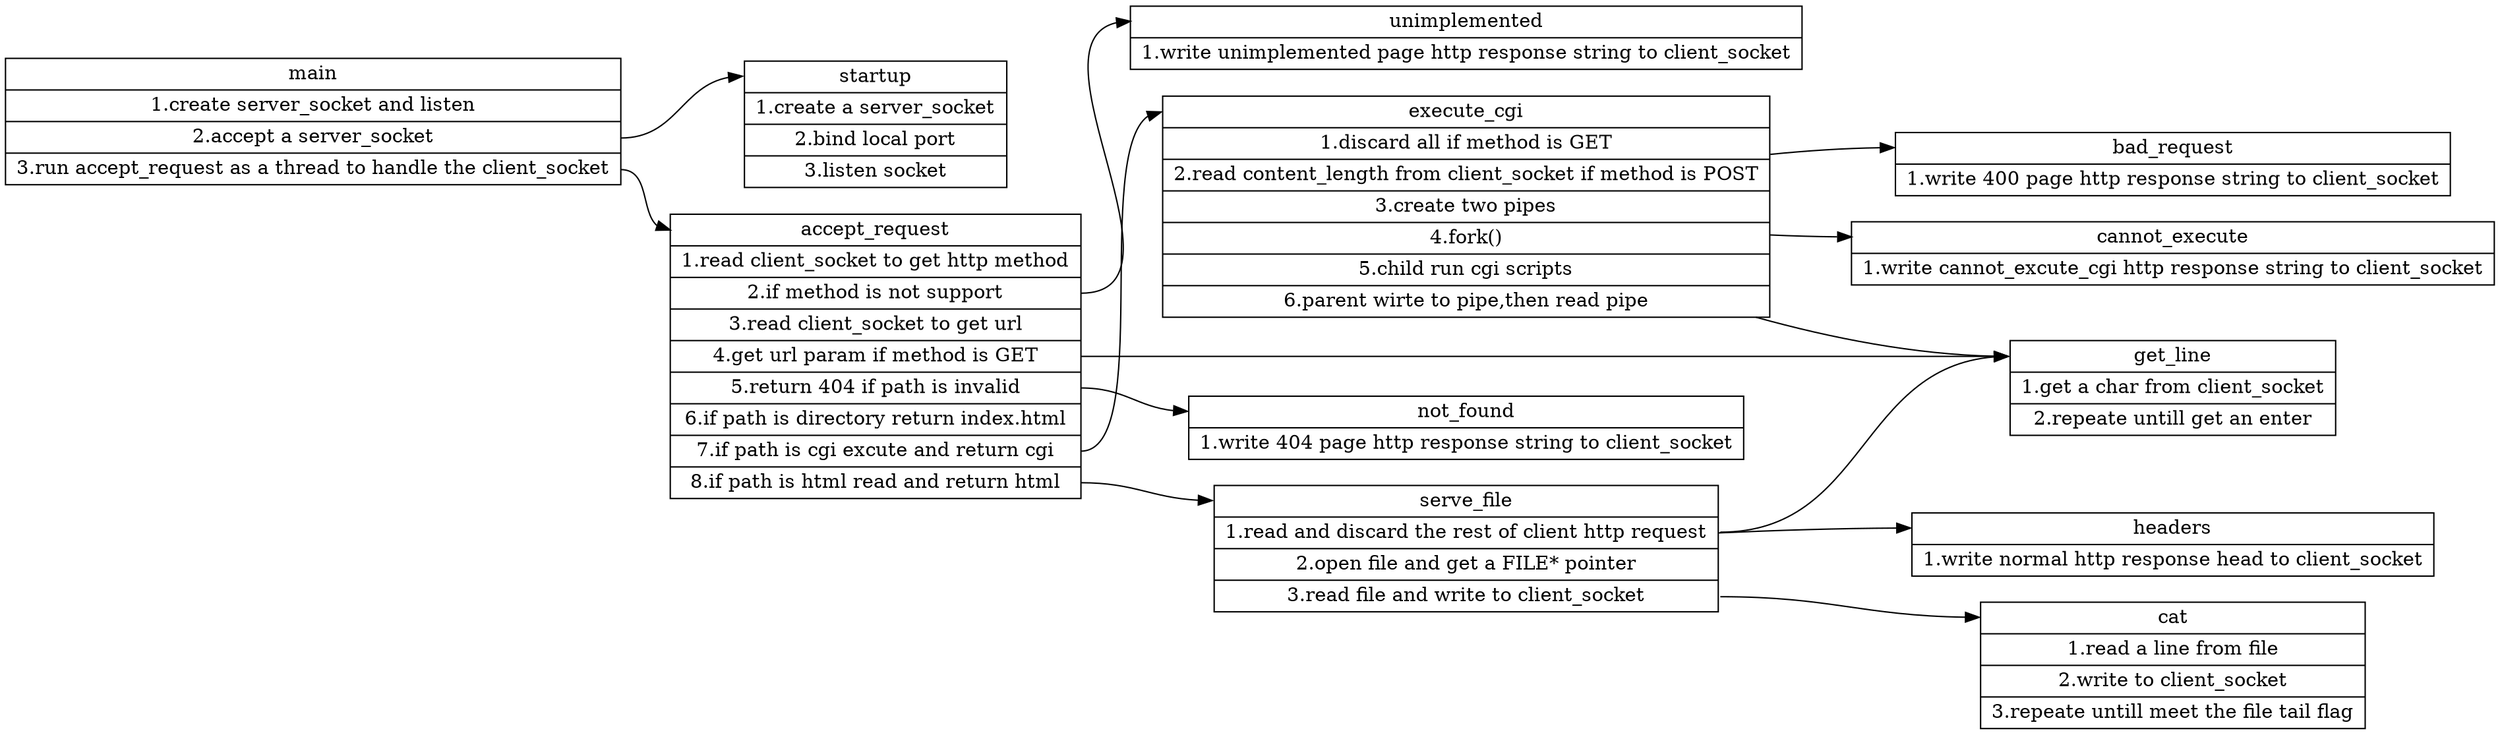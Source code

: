 digraph tinyhttpd{
rankdir=LR;
node [shape=record];

main  [label="main|1.create server_socket and listen|<2>2.accept a server_socket|<3>3.run accept_request as a thread to handle the client_socket"];
startup [label="<0>startup|1.create a server_socket|2.bind local port|3.listen socket"];
unimplemented [label="<0>unimplemented|1.write unimplemented page http response string to client_socket"];
bad_request [label="<0>bad_request|1.write 400 page http response string to client_socket"];
not_found [label="<0>not_found|1.write 404 page http response string to client_socket"];
serve_file [label="<0>serve_file|<1>1.read and discard the rest of client http request|2.open file and get a FILE* pointer|<3>3.read file and write to client_socket"];
cat [label="<0>cat|1.read a line from file|2.write to client_socket|3.repeate untill meet the file tail flag"];
headers [label="<0>headers|1.write normal http response head to client_socket"]
cannot_execute [label="<0>cannot_execute|1.write cannot_excute_cgi http response string to client_socket"];
get_line [label="<0>get_line|1.get a char from client_socket|2.repeate untill get an enter"];
accept_request [label="<0>accept_request|1.read client_socket to get http method|<2>2.if method is not support|3.read client_socket to get url|4.get url param if method is GET|<5>5.return 404 if path is invalid|6.if path is directory return index.html|<7>7.if path is cgi excute and return cgi|<8>8.if path is html  read and return html"];
execute_cgi [label="<0>execute_cgi|1.discard all if method is GET|2.read content_length from client_socket if method is POST|3.create two pipes|4.fork()|5.child run cgi scripts|6.parent wirte to pipe,then read pipe"];

main:2->startup:0;
main:3->accept_request:0;

accept_request:2->unimplemented:0;
accept_request:7->execute_cgi:0;
accept_request:8->serve_file:0;
accept_request->get_line:0;
accept_request:5->not_found:0;

execute_cgi->cannot_execute:0;
execute_cgi->bad_request:0;
execute_cgi->get_line:0;

serve_file:1->get_line:0;
serve_file->headers:0;
serve_file:3->cat:0;
}